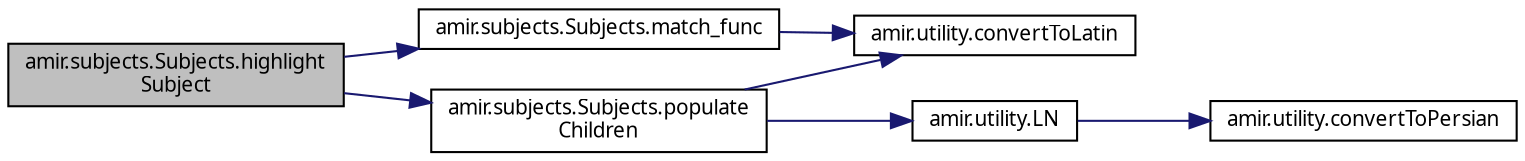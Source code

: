 digraph "amir.subjects.Subjects.highlightSubject"
{
 // LATEX_PDF_SIZE
  edge [fontname="FreeSans.ttf",fontsize="10",labelfontname="FreeSans.ttf",labelfontsize="10"];
  node [fontname="FreeSans.ttf",fontsize="10",shape=record];
  rankdir="LR";
  Node1 [label="amir.subjects.Subjects.highlight\lSubject",height=0.2,width=0.4,color="black", fillcolor="grey75", style="filled", fontcolor="black",tooltip=" "];
  Node1 -> Node2 [color="midnightblue",fontsize="10",style="solid",fontname="FreeSans.ttf"];
  Node2 [label="amir.subjects.Subjects.match_func",height=0.2,width=0.4,color="black", fillcolor="white", style="filled",URL="$classamir_1_1subjects_1_1_subjects.html#a3180fdf583f0cc0ae8857cdb7be23e40",tooltip=" "];
  Node2 -> Node3 [color="midnightblue",fontsize="10",style="solid",fontname="FreeSans.ttf"];
  Node3 [label="amir.utility.convertToLatin",height=0.2,width=0.4,color="black", fillcolor="white", style="filled",URL="$group___utility.html#gabf2b9d91803e7a6c154b9f722259b244",tooltip=" "];
  Node1 -> Node4 [color="midnightblue",fontsize="10",style="solid",fontname="FreeSans.ttf"];
  Node4 [label="amir.subjects.Subjects.populate\lChildren",height=0.2,width=0.4,color="black", fillcolor="white", style="filled",URL="$classamir_1_1subjects_1_1_subjects.html#a9d7a9f0a68550dc19f47fb5f044fbc96",tooltip=" "];
  Node4 -> Node3 [color="midnightblue",fontsize="10",style="solid",fontname="FreeSans.ttf"];
  Node4 -> Node5 [color="midnightblue",fontsize="10",style="solid",fontname="FreeSans.ttf"];
  Node5 [label="amir.utility.LN",height=0.2,width=0.4,color="black", fillcolor="white", style="filled",URL="$group___utility.html#ga0743603f91496779ad987d6a561f2142",tooltip="Check the active locale and choose number characters from that locale."];
  Node5 -> Node6 [color="midnightblue",fontsize="10",style="solid",fontname="FreeSans.ttf"];
  Node6 [label="amir.utility.convertToPersian",height=0.2,width=0.4,color="black", fillcolor="white", style="filled",URL="$group___utility.html#ga8b89d0d191ac53afdec68da806fe310d",tooltip=" "];
}
